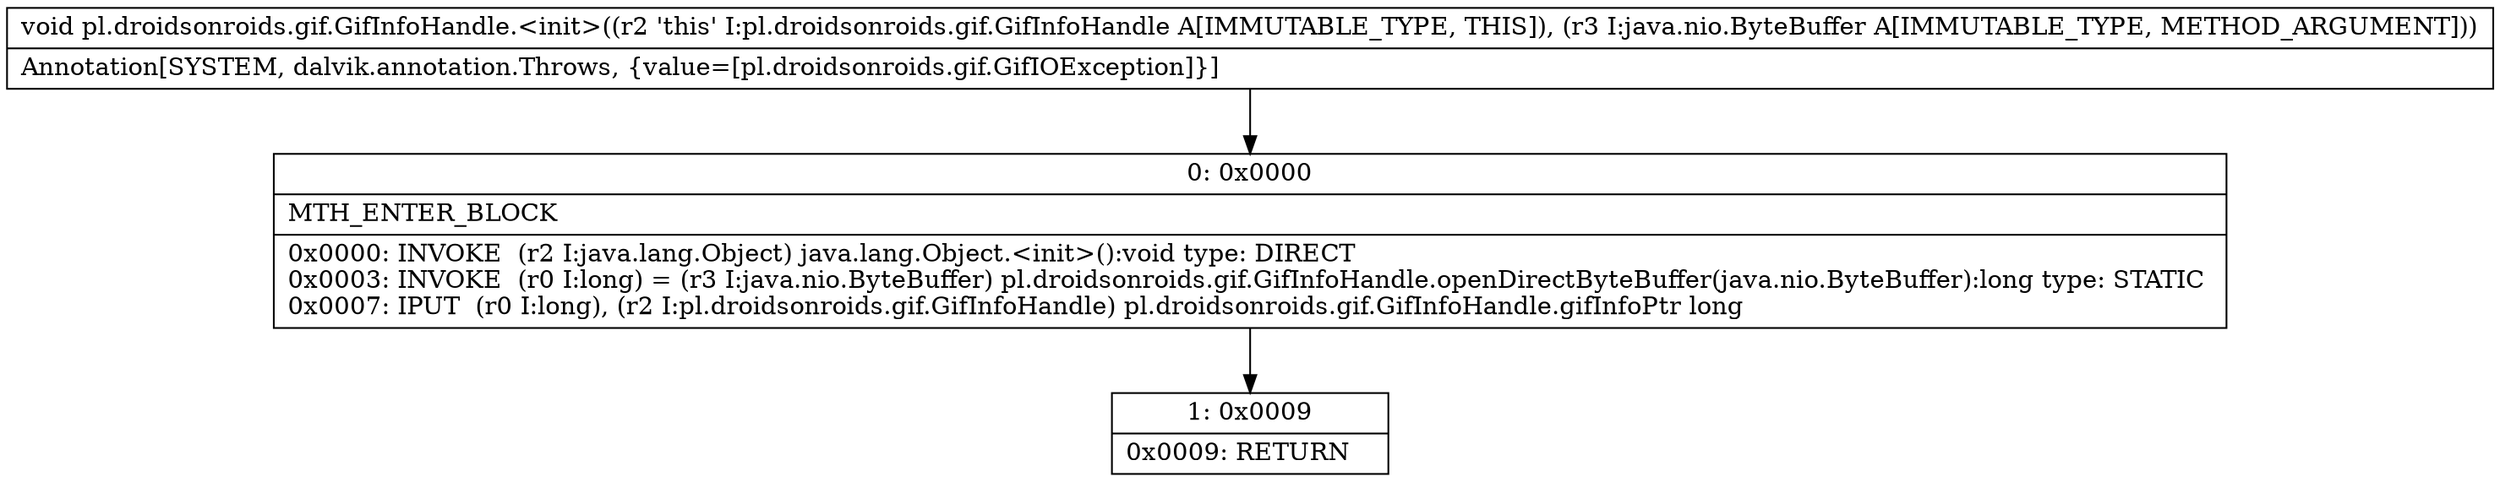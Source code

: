 digraph "CFG forpl.droidsonroids.gif.GifInfoHandle.\<init\>(Ljava\/nio\/ByteBuffer;)V" {
Node_0 [shape=record,label="{0\:\ 0x0000|MTH_ENTER_BLOCK\l|0x0000: INVOKE  (r2 I:java.lang.Object) java.lang.Object.\<init\>():void type: DIRECT \l0x0003: INVOKE  (r0 I:long) = (r3 I:java.nio.ByteBuffer) pl.droidsonroids.gif.GifInfoHandle.openDirectByteBuffer(java.nio.ByteBuffer):long type: STATIC \l0x0007: IPUT  (r0 I:long), (r2 I:pl.droidsonroids.gif.GifInfoHandle) pl.droidsonroids.gif.GifInfoHandle.gifInfoPtr long \l}"];
Node_1 [shape=record,label="{1\:\ 0x0009|0x0009: RETURN   \l}"];
MethodNode[shape=record,label="{void pl.droidsonroids.gif.GifInfoHandle.\<init\>((r2 'this' I:pl.droidsonroids.gif.GifInfoHandle A[IMMUTABLE_TYPE, THIS]), (r3 I:java.nio.ByteBuffer A[IMMUTABLE_TYPE, METHOD_ARGUMENT]))  | Annotation[SYSTEM, dalvik.annotation.Throws, \{value=[pl.droidsonroids.gif.GifIOException]\}]\l}"];
MethodNode -> Node_0;
Node_0 -> Node_1;
}

